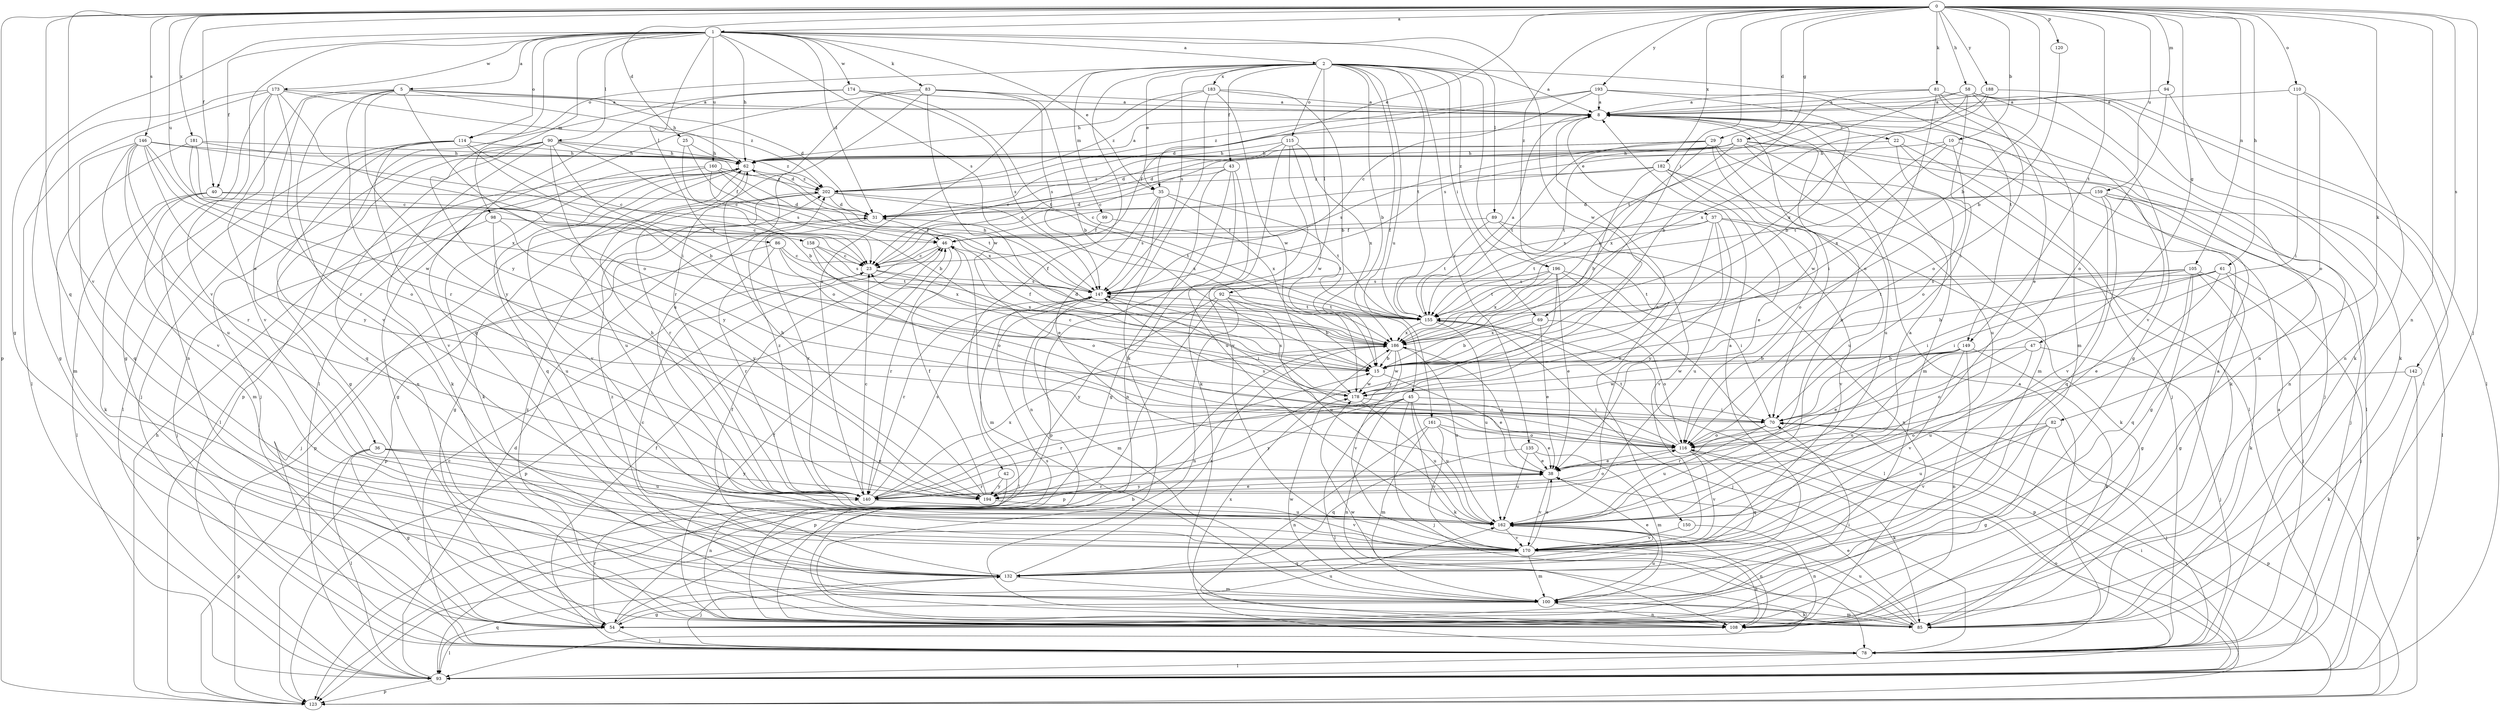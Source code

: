 strict digraph  {
0;
1;
2;
5;
8;
10;
15;
22;
23;
25;
29;
31;
35;
36;
37;
38;
40;
42;
43;
45;
46;
47;
53;
54;
58;
61;
62;
69;
70;
78;
81;
82;
83;
85;
86;
89;
90;
92;
93;
94;
98;
99;
100;
105;
108;
110;
114;
115;
116;
120;
123;
132;
135;
140;
142;
146;
147;
149;
150;
155;
158;
159;
160;
161;
162;
170;
173;
174;
178;
181;
182;
183;
186;
188;
193;
194;
196;
202;
0 -> 1  [label=a];
0 -> 10  [label=b];
0 -> 15  [label=b];
0 -> 25  [label=d];
0 -> 29  [label=d];
0 -> 35  [label=e];
0 -> 40  [label=f];
0 -> 47  [label=g];
0 -> 53  [label=g];
0 -> 58  [label=h];
0 -> 61  [label=h];
0 -> 69  [label=i];
0 -> 78  [label=j];
0 -> 81  [label=k];
0 -> 82  [label=k];
0 -> 94  [label=m];
0 -> 105  [label=n];
0 -> 108  [label=n];
0 -> 110  [label=o];
0 -> 120  [label=p];
0 -> 123  [label=p];
0 -> 132  [label=q];
0 -> 142  [label=s];
0 -> 146  [label=s];
0 -> 149  [label=t];
0 -> 158  [label=u];
0 -> 159  [label=u];
0 -> 170  [label=v];
0 -> 181  [label=x];
0 -> 182  [label=x];
0 -> 188  [label=y];
0 -> 193  [label=y];
0 -> 196  [label=z];
1 -> 2  [label=a];
1 -> 5  [label=a];
1 -> 31  [label=d];
1 -> 35  [label=e];
1 -> 40  [label=f];
1 -> 54  [label=g];
1 -> 62  [label=h];
1 -> 83  [label=k];
1 -> 86  [label=l];
1 -> 89  [label=l];
1 -> 90  [label=l];
1 -> 98  [label=m];
1 -> 114  [label=o];
1 -> 147  [label=s];
1 -> 160  [label=u];
1 -> 170  [label=v];
1 -> 173  [label=w];
1 -> 174  [label=w];
1 -> 178  [label=w];
1 -> 194  [label=y];
2 -> 8  [label=a];
2 -> 15  [label=b];
2 -> 35  [label=e];
2 -> 42  [label=f];
2 -> 43  [label=f];
2 -> 45  [label=f];
2 -> 69  [label=i];
2 -> 92  [label=l];
2 -> 99  [label=m];
2 -> 114  [label=o];
2 -> 115  [label=o];
2 -> 135  [label=r];
2 -> 140  [label=r];
2 -> 147  [label=s];
2 -> 149  [label=t];
2 -> 150  [label=t];
2 -> 155  [label=t];
2 -> 161  [label=u];
2 -> 183  [label=x];
2 -> 196  [label=z];
5 -> 8  [label=a];
5 -> 31  [label=d];
5 -> 36  [label=e];
5 -> 54  [label=g];
5 -> 62  [label=h];
5 -> 116  [label=o];
5 -> 140  [label=r];
5 -> 170  [label=v];
5 -> 194  [label=y];
8 -> 22  [label=c];
8 -> 37  [label=e];
8 -> 46  [label=f];
8 -> 70  [label=i];
8 -> 162  [label=u];
10 -> 62  [label=h];
10 -> 108  [label=n];
10 -> 116  [label=o];
10 -> 155  [label=t];
10 -> 186  [label=x];
15 -> 23  [label=c];
15 -> 31  [label=d];
15 -> 38  [label=e];
15 -> 178  [label=w];
22 -> 62  [label=h];
22 -> 78  [label=j];
22 -> 93  [label=l];
22 -> 100  [label=m];
23 -> 147  [label=s];
23 -> 186  [label=x];
25 -> 23  [label=c];
25 -> 46  [label=f];
25 -> 62  [label=h];
29 -> 31  [label=d];
29 -> 62  [label=h];
29 -> 85  [label=k];
29 -> 147  [label=s];
29 -> 155  [label=t];
29 -> 162  [label=u];
29 -> 178  [label=w];
29 -> 186  [label=x];
31 -> 46  [label=f];
31 -> 123  [label=p];
31 -> 140  [label=r];
35 -> 31  [label=d];
35 -> 38  [label=e];
35 -> 108  [label=n];
35 -> 147  [label=s];
35 -> 155  [label=t];
35 -> 186  [label=x];
36 -> 38  [label=e];
36 -> 54  [label=g];
36 -> 93  [label=l];
36 -> 123  [label=p];
36 -> 162  [label=u];
36 -> 194  [label=y];
37 -> 46  [label=f];
37 -> 85  [label=k];
37 -> 140  [label=r];
37 -> 155  [label=t];
37 -> 162  [label=u];
37 -> 170  [label=v];
37 -> 194  [label=y];
38 -> 140  [label=r];
38 -> 170  [label=v];
38 -> 186  [label=x];
38 -> 194  [label=y];
40 -> 23  [label=c];
40 -> 31  [label=d];
40 -> 85  [label=k];
40 -> 93  [label=l];
40 -> 100  [label=m];
42 -> 108  [label=n];
42 -> 140  [label=r];
42 -> 194  [label=y];
43 -> 23  [label=c];
43 -> 54  [label=g];
43 -> 108  [label=n];
43 -> 123  [label=p];
43 -> 162  [label=u];
43 -> 202  [label=z];
45 -> 70  [label=i];
45 -> 78  [label=j];
45 -> 85  [label=k];
45 -> 93  [label=l];
45 -> 108  [label=n];
45 -> 140  [label=r];
45 -> 162  [label=u];
45 -> 194  [label=y];
46 -> 23  [label=c];
46 -> 100  [label=m];
46 -> 123  [label=p];
46 -> 140  [label=r];
47 -> 15  [label=b];
47 -> 78  [label=j];
47 -> 116  [label=o];
47 -> 162  [label=u];
53 -> 23  [label=c];
53 -> 31  [label=d];
53 -> 62  [label=h];
53 -> 78  [label=j];
53 -> 93  [label=l];
53 -> 100  [label=m];
53 -> 155  [label=t];
53 -> 162  [label=u];
53 -> 186  [label=x];
54 -> 15  [label=b];
54 -> 70  [label=i];
54 -> 78  [label=j];
54 -> 93  [label=l];
54 -> 140  [label=r];
54 -> 162  [label=u];
58 -> 8  [label=a];
58 -> 70  [label=i];
58 -> 85  [label=k];
58 -> 93  [label=l];
58 -> 108  [label=n];
58 -> 116  [label=o];
58 -> 155  [label=t];
58 -> 186  [label=x];
61 -> 15  [label=b];
61 -> 38  [label=e];
61 -> 54  [label=g];
61 -> 70  [label=i];
61 -> 78  [label=j];
61 -> 147  [label=s];
62 -> 8  [label=a];
62 -> 93  [label=l];
62 -> 132  [label=q];
62 -> 140  [label=r];
62 -> 162  [label=u];
62 -> 170  [label=v];
62 -> 202  [label=z];
69 -> 15  [label=b];
69 -> 38  [label=e];
69 -> 116  [label=o];
69 -> 186  [label=x];
70 -> 116  [label=o];
70 -> 123  [label=p];
70 -> 140  [label=r];
70 -> 162  [label=u];
78 -> 8  [label=a];
78 -> 23  [label=c];
78 -> 46  [label=f];
78 -> 93  [label=l];
78 -> 186  [label=x];
81 -> 8  [label=a];
81 -> 15  [label=b];
81 -> 38  [label=e];
81 -> 54  [label=g];
81 -> 100  [label=m];
81 -> 116  [label=o];
82 -> 54  [label=g];
82 -> 78  [label=j];
82 -> 116  [label=o];
82 -> 162  [label=u];
82 -> 170  [label=v];
83 -> 8  [label=a];
83 -> 15  [label=b];
83 -> 93  [label=l];
83 -> 140  [label=r];
83 -> 147  [label=s];
83 -> 162  [label=u];
83 -> 178  [label=w];
85 -> 8  [label=a];
85 -> 38  [label=e];
85 -> 100  [label=m];
85 -> 162  [label=u];
85 -> 178  [label=w];
86 -> 23  [label=c];
86 -> 78  [label=j];
86 -> 116  [label=o];
86 -> 140  [label=r];
86 -> 155  [label=t];
89 -> 46  [label=f];
89 -> 108  [label=n];
89 -> 155  [label=t];
89 -> 170  [label=v];
90 -> 15  [label=b];
90 -> 54  [label=g];
90 -> 62  [label=h];
90 -> 78  [label=j];
90 -> 85  [label=k];
90 -> 108  [label=n];
90 -> 116  [label=o];
90 -> 194  [label=y];
90 -> 202  [label=z];
92 -> 15  [label=b];
92 -> 108  [label=n];
92 -> 123  [label=p];
92 -> 155  [label=t];
92 -> 162  [label=u];
92 -> 194  [label=y];
93 -> 31  [label=d];
93 -> 70  [label=i];
93 -> 116  [label=o];
93 -> 123  [label=p];
93 -> 132  [label=q];
94 -> 8  [label=a];
94 -> 85  [label=k];
94 -> 116  [label=o];
98 -> 46  [label=f];
98 -> 78  [label=j];
98 -> 162  [label=u];
98 -> 194  [label=y];
99 -> 46  [label=f];
99 -> 155  [label=t];
100 -> 54  [label=g];
100 -> 85  [label=k];
100 -> 108  [label=n];
100 -> 162  [label=u];
100 -> 178  [label=w];
100 -> 202  [label=z];
105 -> 54  [label=g];
105 -> 70  [label=i];
105 -> 78  [label=j];
105 -> 85  [label=k];
105 -> 132  [label=q];
105 -> 147  [label=s];
105 -> 155  [label=t];
108 -> 46  [label=f];
108 -> 147  [label=s];
108 -> 202  [label=z];
110 -> 8  [label=a];
110 -> 70  [label=i];
110 -> 108  [label=n];
110 -> 116  [label=o];
114 -> 15  [label=b];
114 -> 23  [label=c];
114 -> 62  [label=h];
114 -> 78  [label=j];
114 -> 93  [label=l];
114 -> 132  [label=q];
114 -> 170  [label=v];
115 -> 23  [label=c];
115 -> 62  [label=h];
115 -> 85  [label=k];
115 -> 170  [label=v];
115 -> 178  [label=w];
115 -> 186  [label=x];
116 -> 38  [label=e];
116 -> 85  [label=k];
116 -> 132  [label=q];
116 -> 147  [label=s];
116 -> 155  [label=t];
116 -> 170  [label=v];
120 -> 15  [label=b];
123 -> 8  [label=a];
123 -> 62  [label=h];
123 -> 70  [label=i];
132 -> 8  [label=a];
132 -> 23  [label=c];
132 -> 38  [label=e];
132 -> 46  [label=f];
132 -> 78  [label=j];
132 -> 100  [label=m];
132 -> 186  [label=x];
135 -> 38  [label=e];
135 -> 100  [label=m];
135 -> 132  [label=q];
135 -> 162  [label=u];
140 -> 8  [label=a];
140 -> 23  [label=c];
140 -> 62  [label=h];
140 -> 116  [label=o];
140 -> 147  [label=s];
140 -> 162  [label=u];
140 -> 186  [label=x];
140 -> 202  [label=z];
142 -> 85  [label=k];
142 -> 123  [label=p];
142 -> 178  [label=w];
146 -> 62  [label=h];
146 -> 116  [label=o];
146 -> 132  [label=q];
146 -> 140  [label=r];
146 -> 147  [label=s];
146 -> 162  [label=u];
146 -> 170  [label=v];
146 -> 178  [label=w];
146 -> 194  [label=y];
147 -> 62  [label=h];
147 -> 70  [label=i];
147 -> 93  [label=l];
147 -> 100  [label=m];
147 -> 140  [label=r];
147 -> 155  [label=t];
149 -> 15  [label=b];
149 -> 38  [label=e];
149 -> 85  [label=k];
149 -> 108  [label=n];
149 -> 162  [label=u];
149 -> 170  [label=v];
149 -> 178  [label=w];
150 -> 108  [label=n];
150 -> 170  [label=v];
155 -> 8  [label=a];
155 -> 78  [label=j];
155 -> 123  [label=p];
155 -> 162  [label=u];
155 -> 186  [label=x];
158 -> 23  [label=c];
158 -> 116  [label=o];
158 -> 147  [label=s];
158 -> 186  [label=x];
159 -> 31  [label=d];
159 -> 54  [label=g];
159 -> 78  [label=j];
159 -> 93  [label=l];
159 -> 132  [label=q];
159 -> 147  [label=s];
159 -> 170  [label=v];
160 -> 15  [label=b];
160 -> 54  [label=g];
160 -> 85  [label=k];
160 -> 155  [label=t];
160 -> 186  [label=x];
160 -> 202  [label=z];
161 -> 38  [label=e];
161 -> 100  [label=m];
161 -> 108  [label=n];
161 -> 116  [label=o];
161 -> 170  [label=v];
162 -> 108  [label=n];
162 -> 170  [label=v];
170 -> 8  [label=a];
170 -> 38  [label=e];
170 -> 100  [label=m];
170 -> 108  [label=n];
170 -> 132  [label=q];
173 -> 8  [label=a];
173 -> 54  [label=g];
173 -> 70  [label=i];
173 -> 93  [label=l];
173 -> 108  [label=n];
173 -> 140  [label=r];
173 -> 170  [label=v];
173 -> 202  [label=z];
174 -> 8  [label=a];
174 -> 123  [label=p];
174 -> 132  [label=q];
174 -> 147  [label=s];
174 -> 155  [label=t];
178 -> 70  [label=i];
178 -> 147  [label=s];
178 -> 162  [label=u];
181 -> 23  [label=c];
181 -> 31  [label=d];
181 -> 62  [label=h];
181 -> 100  [label=m];
181 -> 186  [label=x];
182 -> 15  [label=b];
182 -> 23  [label=c];
182 -> 38  [label=e];
182 -> 116  [label=o];
182 -> 162  [label=u];
182 -> 202  [label=z];
183 -> 8  [label=a];
183 -> 15  [label=b];
183 -> 62  [label=h];
183 -> 85  [label=k];
183 -> 178  [label=w];
183 -> 202  [label=z];
186 -> 15  [label=b];
186 -> 46  [label=f];
186 -> 123  [label=p];
186 -> 162  [label=u];
186 -> 170  [label=v];
186 -> 178  [label=w];
188 -> 8  [label=a];
188 -> 93  [label=l];
188 -> 147  [label=s];
188 -> 186  [label=x];
193 -> 8  [label=a];
193 -> 15  [label=b];
193 -> 23  [label=c];
193 -> 31  [label=d];
193 -> 170  [label=v];
193 -> 202  [label=z];
194 -> 38  [label=e];
194 -> 46  [label=f];
194 -> 62  [label=h];
194 -> 170  [label=v];
196 -> 38  [label=e];
196 -> 70  [label=i];
196 -> 93  [label=l];
196 -> 147  [label=s];
196 -> 155  [label=t];
196 -> 186  [label=x];
196 -> 194  [label=y];
202 -> 31  [label=d];
202 -> 54  [label=g];
202 -> 123  [label=p];
202 -> 155  [label=t];
202 -> 186  [label=x];
}
